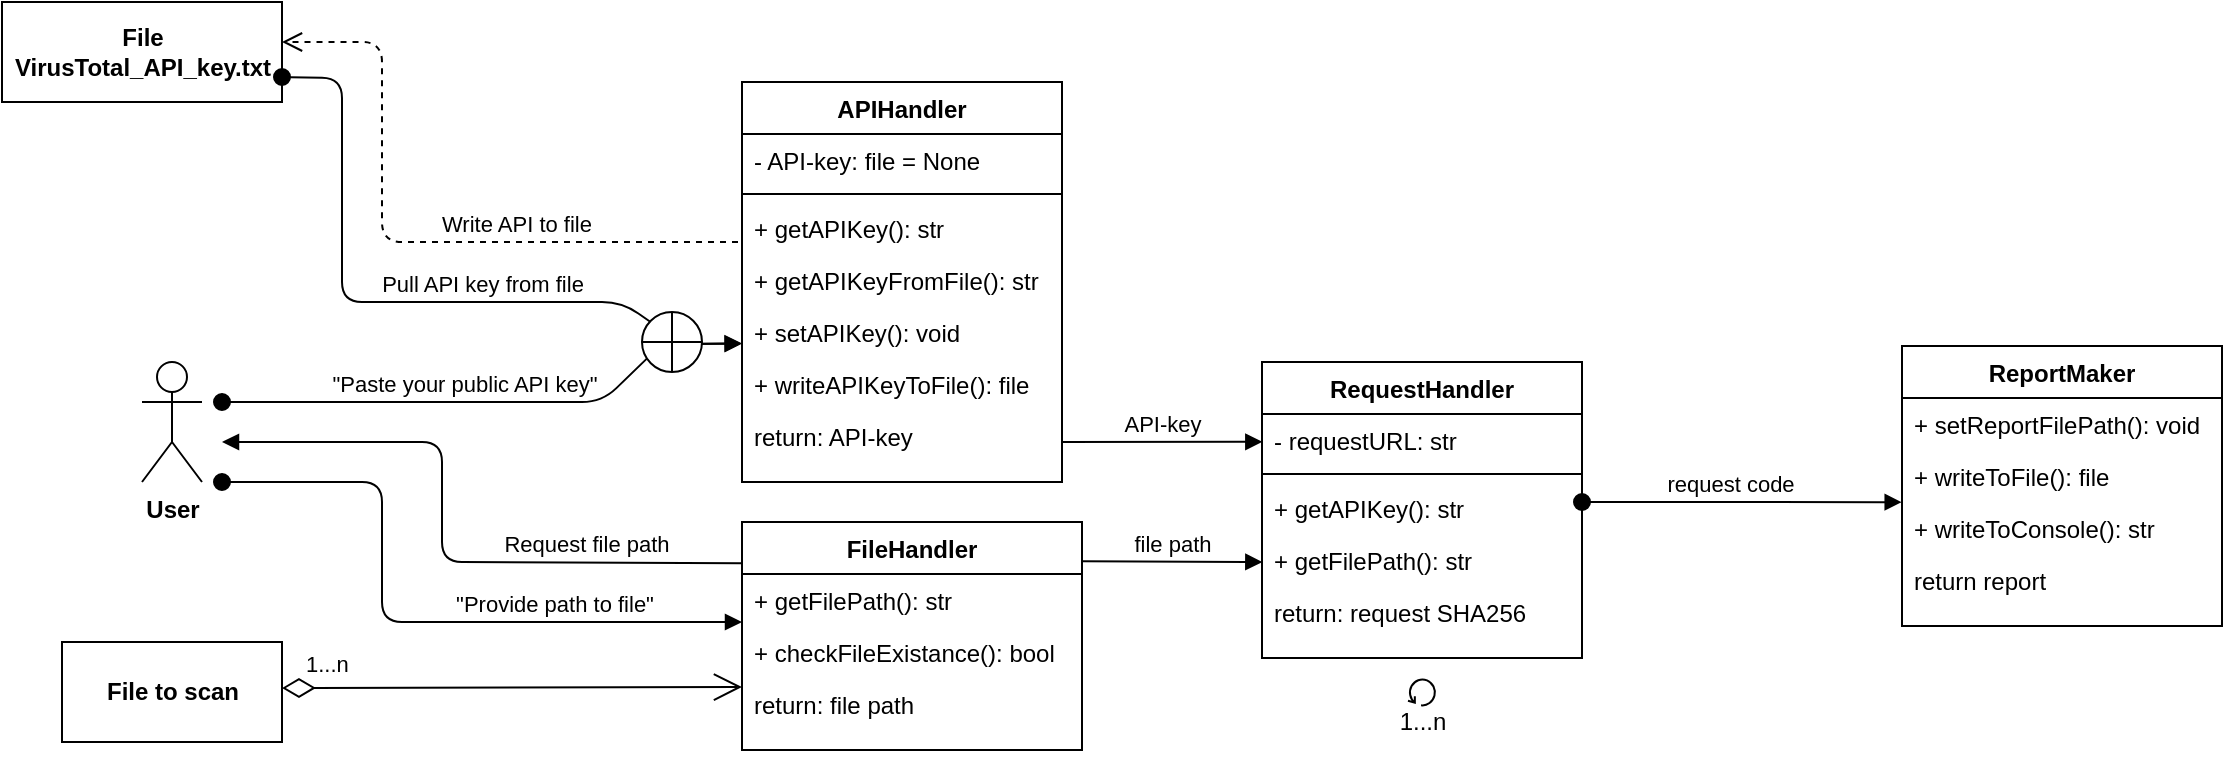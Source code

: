 <mxfile version="13.3.6" type="device"><diagram name="Page-1" id="c4acf3e9-155e-7222-9cf6-157b1a14988f"><mxGraphModel dx="1713" dy="512" grid="1" gridSize="10" guides="1" tooltips="1" connect="1" arrows="1" fold="1" page="1" pageScale="1" pageWidth="850" pageHeight="1100" background="#ffffff" math="0" shadow="0"><root><mxCell id="0"/><mxCell id="1" parent="0"/><mxCell id="5Lj8sibrKIOAnm-dlcAo-1" value="&lt;b&gt;File to scan&lt;/b&gt;" style="html=1;" parent="1" vertex="1"><mxGeometry x="-730" y="560" width="110" height="50" as="geometry"/></mxCell><mxCell id="5Lj8sibrKIOAnm-dlcAo-6" value="&lt;b&gt;User&lt;/b&gt;" style="shape=umlActor;verticalLabelPosition=bottom;verticalAlign=top;html=1;" vertex="1" parent="1"><mxGeometry x="-690" y="420" width="30" height="60" as="geometry"/></mxCell><mxCell id="5Lj8sibrKIOAnm-dlcAo-8" value="&quot;Paste your public API key&quot;" style="html=1;verticalAlign=bottom;startArrow=oval;startFill=1;endArrow=block;startSize=8;entryX=-0.001;entryY=0.578;entryDx=0;entryDy=0;labelBackgroundColor=none;entryPerimeter=0;" edge="1" parent="1"><mxGeometry x="-0.114" width="60" relative="1" as="geometry"><mxPoint x="-650" y="440" as="sourcePoint"/><mxPoint x="-390.16" y="410.92" as="targetPoint"/><Array as="points"><mxPoint x="-460" y="440"/><mxPoint x="-430" y="411"/></Array><mxPoint as="offset"/></mxGeometry></mxCell><mxCell id="5Lj8sibrKIOAnm-dlcAo-17" value="1...n" style="endArrow=open;html=1;endSize=12;startArrow=diamondThin;startSize=14;startFill=0;edgeStyle=orthogonalEdgeStyle;align=left;verticalAlign=bottom;entryX=0;entryY=0.75;entryDx=0;entryDy=0;" edge="1" parent="1"><mxGeometry x="-0.913" y="3" relative="1" as="geometry"><mxPoint x="-620" y="583" as="sourcePoint"/><mxPoint x="-390" y="582.5" as="targetPoint"/><Array as="points"><mxPoint x="-620" y="583"/><mxPoint x="-580" y="583"/></Array><mxPoint as="offset"/></mxGeometry></mxCell><mxCell id="5Lj8sibrKIOAnm-dlcAo-20" value="&lt;div&gt;&lt;b&gt;File&lt;/b&gt;&lt;/div&gt;&lt;b&gt;VirusTotal_API_key.txt&lt;/b&gt;" style="html=1;" vertex="1" parent="1"><mxGeometry x="-760" y="240" width="140" height="50" as="geometry"/></mxCell><mxCell id="5Lj8sibrKIOAnm-dlcAo-21" value="Pull API key from file" style="html=1;verticalAlign=bottom;startArrow=oval;startFill=1;endArrow=block;startSize=8;exitX=1;exitY=0.75;exitDx=0;exitDy=0;labelBackgroundColor=none;entryX=-0.001;entryY=0.576;entryDx=0;entryDy=0;entryPerimeter=0;" edge="1" parent="1" source="5Lj8sibrKIOAnm-dlcAo-20"><mxGeometry x="0.219" width="60" relative="1" as="geometry"><mxPoint x="-550" y="392" as="sourcePoint"/><mxPoint x="-390.16" y="410.64" as="targetPoint"/><Array as="points"><mxPoint x="-590" y="278"/><mxPoint x="-590" y="390"/><mxPoint x="-450" y="390"/><mxPoint x="-420" y="411"/></Array><mxPoint as="offset"/></mxGeometry></mxCell><mxCell id="5Lj8sibrKIOAnm-dlcAo-23" value="Write API to file" style="html=1;verticalAlign=bottom;endArrow=open;dashed=1;endSize=8;entryX=1;entryY=0.4;entryDx=0;entryDy=0;entryPerimeter=0;" edge="1" parent="1" target="5Lj8sibrKIOAnm-dlcAo-20"><mxGeometry x="-0.321" relative="1" as="geometry"><mxPoint x="-392" y="360" as="sourcePoint"/><mxPoint x="-480" y="290" as="targetPoint"/><Array as="points"><mxPoint x="-570" y="360"/><mxPoint x="-570" y="260"/></Array><mxPoint as="offset"/></mxGeometry></mxCell><mxCell id="5Lj8sibrKIOAnm-dlcAo-24" value="" style="shape=orEllipse;perimeter=ellipsePerimeter;whiteSpace=wrap;html=1;backgroundOutline=1;" vertex="1" parent="1"><mxGeometry x="-440" y="395" width="30" height="30" as="geometry"/></mxCell><mxCell id="5Lj8sibrKIOAnm-dlcAo-26" value="&quot;Provide path to file&quot;" style="html=1;verticalAlign=bottom;startArrow=oval;startFill=1;endArrow=block;startSize=8;labelBackgroundColor=none;" edge="1" parent="1"><mxGeometry x="0.429" width="60" relative="1" as="geometry"><mxPoint x="-650" y="480" as="sourcePoint"/><mxPoint x="-390" y="550" as="targetPoint"/><Array as="points"><mxPoint x="-570" y="480"/><mxPoint x="-570" y="550"/></Array><mxPoint as="offset"/></mxGeometry></mxCell><mxCell id="5Lj8sibrKIOAnm-dlcAo-30" value="API-key" style="html=1;verticalAlign=bottom;endArrow=block;labelBackgroundColor=none;entryX=0.001;entryY=0.317;entryDx=0;entryDy=0;entryPerimeter=0;" edge="1" parent="1"><mxGeometry x="-0.002" width="80" relative="1" as="geometry"><mxPoint x="-230" y="460" as="sourcePoint"/><mxPoint x="-129.84" y="459.87" as="targetPoint"/><mxPoint as="offset"/></mxGeometry></mxCell><mxCell id="5Lj8sibrKIOAnm-dlcAo-31" value="file path" style="html=1;verticalAlign=bottom;endArrow=block;labelBackgroundColor=none;entryX=0.001;entryY=0.317;entryDx=0;entryDy=0;entryPerimeter=0;exitX=1.002;exitY=0.172;exitDx=0;exitDy=0;exitPerimeter=0;" edge="1" parent="1" source="5Lj8sibrKIOAnm-dlcAo-70"><mxGeometry x="-0.002" width="80" relative="1" as="geometry"><mxPoint x="-230" y="520.13" as="sourcePoint"/><mxPoint x="-129.84" y="520" as="targetPoint"/><mxPoint as="offset"/></mxGeometry></mxCell><mxCell id="5Lj8sibrKIOAnm-dlcAo-32" value="" style="shape=mxgraph.bpmn.loop;html=1;outlineConnect=0;" vertex="1" parent="1"><mxGeometry x="-57" y="578" width="14" height="14" as="geometry"/></mxCell><mxCell id="5Lj8sibrKIOAnm-dlcAo-33" value="1...n" style="text;html=1;align=center;verticalAlign=middle;resizable=0;points=[];autosize=1;" vertex="1" parent="1"><mxGeometry x="-70" y="590" width="40" height="20" as="geometry"/></mxCell><mxCell id="5Lj8sibrKIOAnm-dlcAo-37" value="request code" style="html=1;verticalAlign=bottom;startArrow=oval;startFill=1;endArrow=block;startSize=8;labelBackgroundColor=none;entryX=-0.001;entryY=0.003;entryDx=0;entryDy=0;entryPerimeter=0;" edge="1" parent="1" target="5Lj8sibrKIOAnm-dlcAo-42"><mxGeometry x="-0.076" width="60" relative="1" as="geometry"><mxPoint x="30" y="490" as="sourcePoint"/><mxPoint x="90" y="490" as="targetPoint"/><mxPoint as="offset"/></mxGeometry></mxCell><mxCell id="5Lj8sibrKIOAnm-dlcAo-39" value="ReportMaker" style="swimlane;fontStyle=1;childLayout=stackLayout;horizontal=1;startSize=26;fillColor=none;horizontalStack=0;resizeParent=1;resizeParentMax=0;resizeLast=0;collapsible=1;marginBottom=0;" vertex="1" parent="1"><mxGeometry x="190" y="412" width="160" height="140" as="geometry"><mxRectangle x="190" y="412" width="100" height="26" as="alternateBounds"/></mxGeometry></mxCell><mxCell id="5Lj8sibrKIOAnm-dlcAo-40" value="+ setReportFilePath(): void" style="text;strokeColor=none;fillColor=none;align=left;verticalAlign=top;spacingLeft=4;spacingRight=4;overflow=hidden;rotatable=0;points=[[0,0.5],[1,0.5]];portConstraint=eastwest;" vertex="1" parent="5Lj8sibrKIOAnm-dlcAo-39"><mxGeometry y="26" width="160" height="26" as="geometry"/></mxCell><mxCell id="5Lj8sibrKIOAnm-dlcAo-41" value="+ writeToFile(): file" style="text;strokeColor=none;fillColor=none;align=left;verticalAlign=top;spacingLeft=4;spacingRight=4;overflow=hidden;rotatable=0;points=[[0,0.5],[1,0.5]];portConstraint=eastwest;" vertex="1" parent="5Lj8sibrKIOAnm-dlcAo-39"><mxGeometry y="52" width="160" height="26" as="geometry"/></mxCell><mxCell id="5Lj8sibrKIOAnm-dlcAo-42" value="+ writeToConsole(): str" style="text;strokeColor=none;fillColor=none;align=left;verticalAlign=top;spacingLeft=4;spacingRight=4;overflow=hidden;rotatable=0;points=[[0,0.5],[1,0.5]];portConstraint=eastwest;" vertex="1" parent="5Lj8sibrKIOAnm-dlcAo-39"><mxGeometry y="78" width="160" height="26" as="geometry"/></mxCell><mxCell id="5Lj8sibrKIOAnm-dlcAo-43" value="return report" style="text;strokeColor=none;fillColor=none;align=left;verticalAlign=top;spacingLeft=4;spacingRight=4;overflow=hidden;rotatable=0;points=[[0,0.5],[1,0.5]];portConstraint=eastwest;" vertex="1" parent="5Lj8sibrKIOAnm-dlcAo-39"><mxGeometry y="104" width="160" height="36" as="geometry"/></mxCell><mxCell id="5Lj8sibrKIOAnm-dlcAo-44" value="RequestHandler" style="swimlane;fontStyle=1;childLayout=stackLayout;horizontal=1;startSize=26;fillColor=none;horizontalStack=0;resizeParent=1;resizeParentMax=0;resizeLast=0;collapsible=1;marginBottom=0;" vertex="1" parent="1"><mxGeometry x="-130" y="420" width="160" height="148" as="geometry"><mxRectangle x="190" y="412" width="100" height="26" as="alternateBounds"/></mxGeometry></mxCell><mxCell id="5Lj8sibrKIOAnm-dlcAo-45" value="- requestURL: str" style="text;strokeColor=none;fillColor=none;align=left;verticalAlign=top;spacingLeft=4;spacingRight=4;overflow=hidden;rotatable=0;points=[[0,0.5],[1,0.5]];portConstraint=eastwest;" vertex="1" parent="5Lj8sibrKIOAnm-dlcAo-44"><mxGeometry y="26" width="160" height="26" as="geometry"/></mxCell><mxCell id="5Lj8sibrKIOAnm-dlcAo-50" value="" style="line;strokeWidth=1;fillColor=none;align=left;verticalAlign=middle;spacingTop=-1;spacingLeft=3;spacingRight=3;rotatable=0;labelPosition=right;points=[];portConstraint=eastwest;" vertex="1" parent="5Lj8sibrKIOAnm-dlcAo-44"><mxGeometry y="52" width="160" height="8" as="geometry"/></mxCell><mxCell id="5Lj8sibrKIOAnm-dlcAo-46" value="+ getAPIKey(): str" style="text;strokeColor=none;fillColor=none;align=left;verticalAlign=top;spacingLeft=4;spacingRight=4;overflow=hidden;rotatable=0;points=[[0,0.5],[1,0.5]];portConstraint=eastwest;" vertex="1" parent="5Lj8sibrKIOAnm-dlcAo-44"><mxGeometry y="60" width="160" height="26" as="geometry"/></mxCell><mxCell id="5Lj8sibrKIOAnm-dlcAo-47" value="+ getFilePath(): str" style="text;strokeColor=none;fillColor=none;align=left;verticalAlign=top;spacingLeft=4;spacingRight=4;overflow=hidden;rotatable=0;points=[[0,0.5],[1,0.5]];portConstraint=eastwest;" vertex="1" parent="5Lj8sibrKIOAnm-dlcAo-44"><mxGeometry y="86" width="160" height="26" as="geometry"/></mxCell><mxCell id="5Lj8sibrKIOAnm-dlcAo-48" value="return: request SHA256" style="text;strokeColor=none;fillColor=none;align=left;verticalAlign=top;spacingLeft=4;spacingRight=4;overflow=hidden;rotatable=0;points=[[0,0.5],[1,0.5]];portConstraint=eastwest;" vertex="1" parent="5Lj8sibrKIOAnm-dlcAo-44"><mxGeometry y="112" width="160" height="36" as="geometry"/></mxCell><mxCell id="5Lj8sibrKIOAnm-dlcAo-51" value="APIHandler" style="swimlane;fontStyle=1;childLayout=stackLayout;horizontal=1;startSize=26;fillColor=none;horizontalStack=0;resizeParent=1;resizeParentMax=0;resizeLast=0;collapsible=1;marginBottom=0;" vertex="1" parent="1"><mxGeometry x="-390" y="280" width="160" height="200" as="geometry"><mxRectangle x="190" y="412" width="100" height="26" as="alternateBounds"/></mxGeometry></mxCell><mxCell id="5Lj8sibrKIOAnm-dlcAo-52" value="- API-key: file = None" style="text;strokeColor=none;fillColor=none;align=left;verticalAlign=top;spacingLeft=4;spacingRight=4;overflow=hidden;rotatable=0;points=[[0,0.5],[1,0.5]];portConstraint=eastwest;" vertex="1" parent="5Lj8sibrKIOAnm-dlcAo-51"><mxGeometry y="26" width="160" height="26" as="geometry"/></mxCell><mxCell id="5Lj8sibrKIOAnm-dlcAo-53" value="" style="line;strokeWidth=1;fillColor=none;align=left;verticalAlign=middle;spacingTop=-1;spacingLeft=3;spacingRight=3;rotatable=0;labelPosition=right;points=[];portConstraint=eastwest;" vertex="1" parent="5Lj8sibrKIOAnm-dlcAo-51"><mxGeometry y="52" width="160" height="8" as="geometry"/></mxCell><mxCell id="5Lj8sibrKIOAnm-dlcAo-54" value="+ getAPIKey(): str" style="text;strokeColor=none;fillColor=none;align=left;verticalAlign=top;spacingLeft=4;spacingRight=4;overflow=hidden;rotatable=0;points=[[0,0.5],[1,0.5]];portConstraint=eastwest;" vertex="1" parent="5Lj8sibrKIOAnm-dlcAo-51"><mxGeometry y="60" width="160" height="26" as="geometry"/></mxCell><mxCell id="5Lj8sibrKIOAnm-dlcAo-55" value="+ getAPIKeyFromFile(): str" style="text;strokeColor=none;fillColor=none;align=left;verticalAlign=top;spacingLeft=4;spacingRight=4;overflow=hidden;rotatable=0;points=[[0,0.5],[1,0.5]];portConstraint=eastwest;" vertex="1" parent="5Lj8sibrKIOAnm-dlcAo-51"><mxGeometry y="86" width="160" height="26" as="geometry"/></mxCell><mxCell id="5Lj8sibrKIOAnm-dlcAo-57" value="+ setAPIKey(): void" style="text;strokeColor=none;fillColor=none;align=left;verticalAlign=top;spacingLeft=4;spacingRight=4;overflow=hidden;rotatable=0;points=[[0,0.5],[1,0.5]];portConstraint=eastwest;" vertex="1" parent="5Lj8sibrKIOAnm-dlcAo-51"><mxGeometry y="112" width="160" height="26" as="geometry"/></mxCell><mxCell id="5Lj8sibrKIOAnm-dlcAo-58" value="+ writeAPIKeyToFile(): file" style="text;strokeColor=none;fillColor=none;align=left;verticalAlign=top;spacingLeft=4;spacingRight=4;overflow=hidden;rotatable=0;points=[[0,0.5],[1,0.5]];portConstraint=eastwest;" vertex="1" parent="5Lj8sibrKIOAnm-dlcAo-51"><mxGeometry y="138" width="160" height="26" as="geometry"/></mxCell><mxCell id="5Lj8sibrKIOAnm-dlcAo-56" value="return: API-key" style="text;strokeColor=none;fillColor=none;align=left;verticalAlign=top;spacingLeft=4;spacingRight=4;overflow=hidden;rotatable=0;points=[[0,0.5],[1,0.5]];portConstraint=eastwest;" vertex="1" parent="5Lj8sibrKIOAnm-dlcAo-51"><mxGeometry y="164" width="160" height="36" as="geometry"/></mxCell><mxCell id="5Lj8sibrKIOAnm-dlcAo-70" value="FileHandler" style="swimlane;fontStyle=1;childLayout=stackLayout;horizontal=1;startSize=26;fillColor=none;horizontalStack=0;resizeParent=1;resizeParentMax=0;resizeLast=0;collapsible=1;marginBottom=0;" vertex="1" parent="1"><mxGeometry x="-390" y="500" width="170" height="114" as="geometry"><mxRectangle x="190" y="412" width="100" height="26" as="alternateBounds"/></mxGeometry></mxCell><mxCell id="5Lj8sibrKIOAnm-dlcAo-73" value="+ getFilePath(): str" style="text;strokeColor=none;fillColor=none;align=left;verticalAlign=top;spacingLeft=4;spacingRight=4;overflow=hidden;rotatable=0;points=[[0,0.5],[1,0.5]];portConstraint=eastwest;" vertex="1" parent="5Lj8sibrKIOAnm-dlcAo-70"><mxGeometry y="26" width="170" height="26" as="geometry"/></mxCell><mxCell id="5Lj8sibrKIOAnm-dlcAo-74" value="+ checkFileExistance(): bool" style="text;strokeColor=none;fillColor=none;align=left;verticalAlign=top;spacingLeft=4;spacingRight=4;overflow=hidden;rotatable=0;points=[[0,0.5],[1,0.5]];portConstraint=eastwest;" vertex="1" parent="5Lj8sibrKIOAnm-dlcAo-70"><mxGeometry y="52" width="170" height="26" as="geometry"/></mxCell><mxCell id="5Lj8sibrKIOAnm-dlcAo-77" value="return: file path" style="text;strokeColor=none;fillColor=none;align=left;verticalAlign=top;spacingLeft=4;spacingRight=4;overflow=hidden;rotatable=0;points=[[0,0.5],[1,0.5]];portConstraint=eastwest;" vertex="1" parent="5Lj8sibrKIOAnm-dlcAo-70"><mxGeometry y="78" width="170" height="36" as="geometry"/></mxCell><mxCell id="5Lj8sibrKIOAnm-dlcAo-79" value="Request file path" style="html=1;verticalAlign=bottom;endArrow=block;labelBackgroundColor=none;exitX=0.001;exitY=0.181;exitDx=0;exitDy=0;exitPerimeter=0;" edge="1" parent="1" source="5Lj8sibrKIOAnm-dlcAo-70"><mxGeometry x="-0.511" width="80" relative="1" as="geometry"><mxPoint x="-530" y="480" as="sourcePoint"/><mxPoint x="-650" y="460" as="targetPoint"/><Array as="points"><mxPoint x="-540" y="520"/><mxPoint x="-540" y="460"/></Array><mxPoint as="offset"/></mxGeometry></mxCell></root></mxGraphModel></diagram></mxfile>